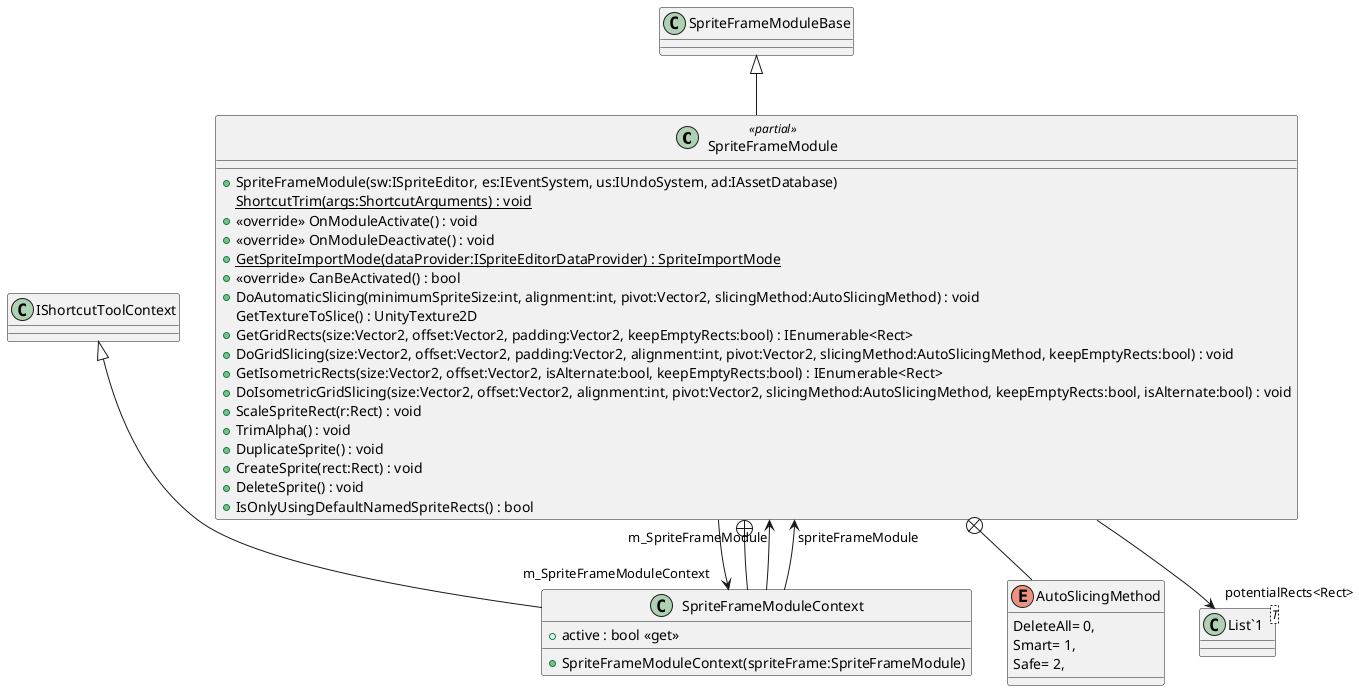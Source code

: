 @startuml
class SpriteFrameModule <<partial>> {
    + SpriteFrameModule(sw:ISpriteEditor, es:IEventSystem, us:IUndoSystem, ad:IAssetDatabase)
    {static} ShortcutTrim(args:ShortcutArguments) : void
    + <<override>> OnModuleActivate() : void
    + <<override>> OnModuleDeactivate() : void
    + {static} GetSpriteImportMode(dataProvider:ISpriteEditorDataProvider) : SpriteImportMode
    + <<override>> CanBeActivated() : bool
    + DoAutomaticSlicing(minimumSpriteSize:int, alignment:int, pivot:Vector2, slicingMethod:AutoSlicingMethod) : void
    GetTextureToSlice() : UnityTexture2D
    + GetGridRects(size:Vector2, offset:Vector2, padding:Vector2, keepEmptyRects:bool) : IEnumerable<Rect>
    + DoGridSlicing(size:Vector2, offset:Vector2, padding:Vector2, alignment:int, pivot:Vector2, slicingMethod:AutoSlicingMethod, keepEmptyRects:bool) : void
    + GetIsometricRects(size:Vector2, offset:Vector2, isAlternate:bool, keepEmptyRects:bool) : IEnumerable<Rect>
    + DoIsometricGridSlicing(size:Vector2, offset:Vector2, alignment:int, pivot:Vector2, slicingMethod:AutoSlicingMethod, keepEmptyRects:bool, isAlternate:bool) : void
    + ScaleSpriteRect(r:Rect) : void
    + TrimAlpha() : void
    + DuplicateSprite() : void
    + CreateSprite(rect:Rect) : void
    + DeleteSprite() : void
    + IsOnlyUsingDefaultNamedSpriteRects() : bool
}
enum AutoSlicingMethod {
    DeleteAll= 0,
    Smart= 1,
    Safe= 2,
}
class "List`1"<T> {
}
class SpriteFrameModuleContext {
    + SpriteFrameModuleContext(spriteFrame:SpriteFrameModule)
    + active : bool <<get>>
}
SpriteFrameModuleBase <|-- SpriteFrameModule
SpriteFrameModule --> "m_SpriteFrameModuleContext" SpriteFrameModuleContext
SpriteFrameModule --> "potentialRects<Rect>" "List`1"
SpriteFrameModule +-- AutoSlicingMethod
SpriteFrameModule +-- SpriteFrameModuleContext
IShortcutToolContext <|-- SpriteFrameModuleContext
SpriteFrameModuleContext --> "m_SpriteFrameModule" SpriteFrameModule
SpriteFrameModuleContext --> "spriteFrameModule" SpriteFrameModule
@enduml
